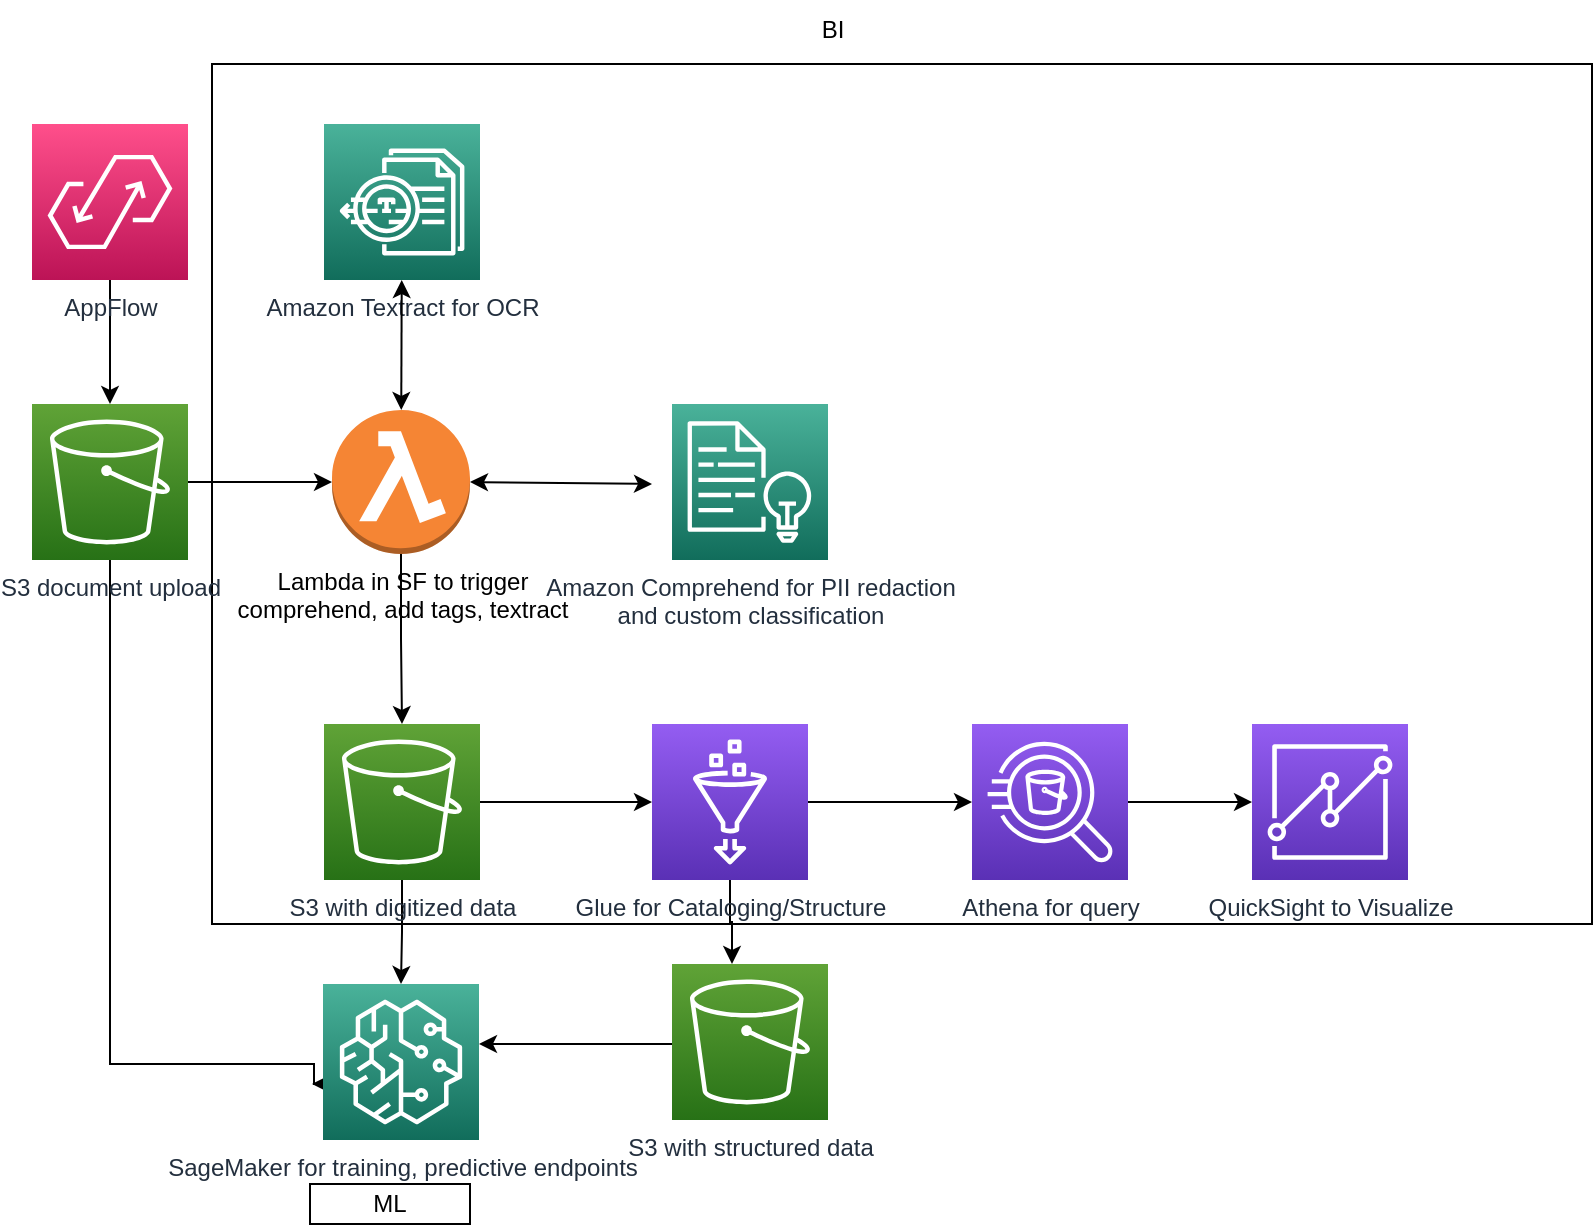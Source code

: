 <mxfile version="21.2.9" type="github">
  <diagram name="Page-1" id="jdnSOQs_2GVln9v3W2_q">
    <mxGraphModel dx="1674" dy="1847" grid="1" gridSize="10" guides="1" tooltips="1" connect="1" arrows="1" fold="1" page="1" pageScale="1" pageWidth="850" pageHeight="1100" math="0" shadow="0">
      <root>
        <mxCell id="0" />
        <mxCell id="1" parent="0" />
        <mxCell id="_Re31vjXfSoR_hE4Zo4s-27" value="" style="rounded=0;whiteSpace=wrap;html=1;" vertex="1" parent="1">
          <mxGeometry x="140" y="-10" width="690" height="430" as="geometry" />
        </mxCell>
        <mxCell id="_Re31vjXfSoR_hE4Zo4s-10" value="" style="edgeStyle=orthogonalEdgeStyle;rounded=0;orthogonalLoop=1;jettySize=auto;html=1;" edge="1" parent="1" source="_Re31vjXfSoR_hE4Zo4s-1" target="_Re31vjXfSoR_hE4Zo4s-6">
          <mxGeometry relative="1" as="geometry" />
        </mxCell>
        <mxCell id="_Re31vjXfSoR_hE4Zo4s-26" style="edgeStyle=orthogonalEdgeStyle;rounded=0;orthogonalLoop=1;jettySize=auto;html=1;" edge="1" parent="1" source="_Re31vjXfSoR_hE4Zo4s-1">
          <mxGeometry relative="1" as="geometry">
            <mxPoint x="190" y="500" as="targetPoint" />
            <Array as="points">
              <mxPoint x="89" y="490" />
              <mxPoint x="191" y="490" />
            </Array>
          </mxGeometry>
        </mxCell>
        <mxCell id="_Re31vjXfSoR_hE4Zo4s-1" value="S3 document upload" style="sketch=0;points=[[0,0,0],[0.25,0,0],[0.5,0,0],[0.75,0,0],[1,0,0],[0,1,0],[0.25,1,0],[0.5,1,0],[0.75,1,0],[1,1,0],[0,0.25,0],[0,0.5,0],[0,0.75,0],[1,0.25,0],[1,0.5,0],[1,0.75,0]];outlineConnect=0;fontColor=#232F3E;gradientColor=#60A337;gradientDirection=north;fillColor=#277116;strokeColor=#ffffff;dashed=0;verticalLabelPosition=bottom;verticalAlign=top;align=center;html=1;fontSize=12;fontStyle=0;aspect=fixed;shape=mxgraph.aws4.resourceIcon;resIcon=mxgraph.aws4.s3;" vertex="1" parent="1">
          <mxGeometry x="50" y="160" width="78" height="78" as="geometry" />
        </mxCell>
        <mxCell id="_Re31vjXfSoR_hE4Zo4s-3" value="Amazon Textract for OCR" style="sketch=0;points=[[0,0,0],[0.25,0,0],[0.5,0,0],[0.75,0,0],[1,0,0],[0,1,0],[0.25,1,0],[0.5,1,0],[0.75,1,0],[1,1,0],[0,0.25,0],[0,0.5,0],[0,0.75,0],[1,0.25,0],[1,0.5,0],[1,0.75,0]];outlineConnect=0;fontColor=#232F3E;gradientColor=#4AB29A;gradientDirection=north;fillColor=#116D5B;strokeColor=#ffffff;dashed=0;verticalLabelPosition=bottom;verticalAlign=top;align=center;html=1;fontSize=12;fontStyle=0;aspect=fixed;shape=mxgraph.aws4.resourceIcon;resIcon=mxgraph.aws4.textract;" vertex="1" parent="1">
          <mxGeometry x="196" y="20" width="78" height="78" as="geometry" />
        </mxCell>
        <mxCell id="_Re31vjXfSoR_hE4Zo4s-4" value="&lt;div&gt;Amazon Comprehend for PII redaction &lt;br&gt;&lt;/div&gt;&lt;div&gt;and custom classification&lt;/div&gt;" style="sketch=0;points=[[0,0,0],[0.25,0,0],[0.5,0,0],[0.75,0,0],[1,0,0],[0,1,0],[0.25,1,0],[0.5,1,0],[0.75,1,0],[1,1,0],[0,0.25,0],[0,0.5,0],[0,0.75,0],[1,0.25,0],[1,0.5,0],[1,0.75,0]];outlineConnect=0;fontColor=#232F3E;gradientColor=#4AB29A;gradientDirection=north;fillColor=#116D5B;strokeColor=#ffffff;dashed=0;verticalLabelPosition=bottom;verticalAlign=top;align=center;html=1;fontSize=12;fontStyle=0;aspect=fixed;shape=mxgraph.aws4.resourceIcon;resIcon=mxgraph.aws4.comprehend;" vertex="1" parent="1">
          <mxGeometry x="370" y="160" width="78" height="78" as="geometry" />
        </mxCell>
        <mxCell id="_Re31vjXfSoR_hE4Zo4s-18" value="" style="edgeStyle=orthogonalEdgeStyle;rounded=0;orthogonalLoop=1;jettySize=auto;html=1;" edge="1" parent="1" source="_Re31vjXfSoR_hE4Zo4s-5" target="_Re31vjXfSoR_hE4Zo4s-14">
          <mxGeometry relative="1" as="geometry" />
        </mxCell>
        <mxCell id="_Re31vjXfSoR_hE4Zo4s-28" value="" style="edgeStyle=orthogonalEdgeStyle;rounded=0;orthogonalLoop=1;jettySize=auto;html=1;" edge="1" parent="1" source="_Re31vjXfSoR_hE4Zo4s-5" target="_Re31vjXfSoR_hE4Zo4s-24">
          <mxGeometry relative="1" as="geometry">
            <Array as="points">
              <mxPoint x="399" y="419" />
              <mxPoint x="400" y="419" />
            </Array>
          </mxGeometry>
        </mxCell>
        <mxCell id="_Re31vjXfSoR_hE4Zo4s-5" value="Glue for Cataloging/Structure" style="sketch=0;points=[[0,0,0],[0.25,0,0],[0.5,0,0],[0.75,0,0],[1,0,0],[0,1,0],[0.25,1,0],[0.5,1,0],[0.75,1,0],[1,1,0],[0,0.25,0],[0,0.5,0],[0,0.75,0],[1,0.25,0],[1,0.5,0],[1,0.75,0]];outlineConnect=0;fontColor=#232F3E;gradientColor=#945DF2;gradientDirection=north;fillColor=#5A30B5;strokeColor=#ffffff;dashed=0;verticalLabelPosition=bottom;verticalAlign=top;align=center;html=1;fontSize=12;fontStyle=0;aspect=fixed;shape=mxgraph.aws4.resourceIcon;resIcon=mxgraph.aws4.glue;" vertex="1" parent="1">
          <mxGeometry x="360" y="320" width="78" height="78" as="geometry" />
        </mxCell>
        <mxCell id="_Re31vjXfSoR_hE4Zo4s-13" value="" style="edgeStyle=orthogonalEdgeStyle;rounded=0;orthogonalLoop=1;jettySize=auto;html=1;" edge="1" parent="1" source="_Re31vjXfSoR_hE4Zo4s-6" target="_Re31vjXfSoR_hE4Zo4s-8">
          <mxGeometry relative="1" as="geometry" />
        </mxCell>
        <mxCell id="_Re31vjXfSoR_hE4Zo4s-6" value="&lt;div&gt;Lambda in SF to trigger&lt;/div&gt;&lt;div&gt;comprehend, add tags, textract&lt;br&gt;&lt;/div&gt;" style="outlineConnect=0;dashed=0;verticalLabelPosition=bottom;verticalAlign=top;align=center;html=1;shape=mxgraph.aws3.lambda_function;fillColor=#F58534;gradientColor=none;" vertex="1" parent="1">
          <mxGeometry x="200" y="163" width="69" height="72" as="geometry" />
        </mxCell>
        <mxCell id="_Re31vjXfSoR_hE4Zo4s-9" value="" style="edgeStyle=orthogonalEdgeStyle;rounded=0;orthogonalLoop=1;jettySize=auto;html=1;" edge="1" parent="1" source="_Re31vjXfSoR_hE4Zo4s-7" target="_Re31vjXfSoR_hE4Zo4s-1">
          <mxGeometry relative="1" as="geometry" />
        </mxCell>
        <mxCell id="_Re31vjXfSoR_hE4Zo4s-7" value="AppFlow" style="sketch=0;points=[[0,0,0],[0.25,0,0],[0.5,0,0],[0.75,0,0],[1,0,0],[0,1,0],[0.25,1,0],[0.5,1,0],[0.75,1,0],[1,1,0],[0,0.25,0],[0,0.5,0],[0,0.75,0],[1,0.25,0],[1,0.5,0],[1,0.75,0]];outlineConnect=0;fontColor=#232F3E;gradientColor=#FF4F8B;gradientDirection=north;fillColor=#BC1356;strokeColor=#ffffff;dashed=0;verticalLabelPosition=bottom;verticalAlign=top;align=center;html=1;fontSize=12;fontStyle=0;aspect=fixed;shape=mxgraph.aws4.resourceIcon;resIcon=mxgraph.aws4.appflow;" vertex="1" parent="1">
          <mxGeometry x="50" y="20" width="78" height="78" as="geometry" />
        </mxCell>
        <mxCell id="_Re31vjXfSoR_hE4Zo4s-17" value="" style="edgeStyle=orthogonalEdgeStyle;rounded=0;orthogonalLoop=1;jettySize=auto;html=1;" edge="1" parent="1" source="_Re31vjXfSoR_hE4Zo4s-8" target="_Re31vjXfSoR_hE4Zo4s-5">
          <mxGeometry relative="1" as="geometry" />
        </mxCell>
        <mxCell id="_Re31vjXfSoR_hE4Zo4s-23" value="" style="edgeStyle=orthogonalEdgeStyle;rounded=0;orthogonalLoop=1;jettySize=auto;html=1;" edge="1" parent="1" source="_Re31vjXfSoR_hE4Zo4s-8" target="_Re31vjXfSoR_hE4Zo4s-16">
          <mxGeometry relative="1" as="geometry" />
        </mxCell>
        <mxCell id="_Re31vjXfSoR_hE4Zo4s-8" value="S3 with digitized data" style="sketch=0;points=[[0,0,0],[0.25,0,0],[0.5,0,0],[0.75,0,0],[1,0,0],[0,1,0],[0.25,1,0],[0.5,1,0],[0.75,1,0],[1,1,0],[0,0.25,0],[0,0.5,0],[0,0.75,0],[1,0.25,0],[1,0.5,0],[1,0.75,0]];outlineConnect=0;fontColor=#232F3E;gradientColor=#60A337;gradientDirection=north;fillColor=#277116;strokeColor=#ffffff;dashed=0;verticalLabelPosition=bottom;verticalAlign=top;align=center;html=1;fontSize=12;fontStyle=0;aspect=fixed;shape=mxgraph.aws4.resourceIcon;resIcon=mxgraph.aws4.s3;" vertex="1" parent="1">
          <mxGeometry x="196" y="320" width="78" height="78" as="geometry" />
        </mxCell>
        <mxCell id="_Re31vjXfSoR_hE4Zo4s-19" value="" style="edgeStyle=orthogonalEdgeStyle;rounded=0;orthogonalLoop=1;jettySize=auto;html=1;" edge="1" parent="1" source="_Re31vjXfSoR_hE4Zo4s-14" target="_Re31vjXfSoR_hE4Zo4s-15">
          <mxGeometry relative="1" as="geometry" />
        </mxCell>
        <mxCell id="_Re31vjXfSoR_hE4Zo4s-14" value="Athena for query" style="sketch=0;points=[[0,0,0],[0.25,0,0],[0.5,0,0],[0.75,0,0],[1,0,0],[0,1,0],[0.25,1,0],[0.5,1,0],[0.75,1,0],[1,1,0],[0,0.25,0],[0,0.5,0],[0,0.75,0],[1,0.25,0],[1,0.5,0],[1,0.75,0]];outlineConnect=0;fontColor=#232F3E;gradientColor=#945DF2;gradientDirection=north;fillColor=#5A30B5;strokeColor=#ffffff;dashed=0;verticalLabelPosition=bottom;verticalAlign=top;align=center;html=1;fontSize=12;fontStyle=0;aspect=fixed;shape=mxgraph.aws4.resourceIcon;resIcon=mxgraph.aws4.athena;" vertex="1" parent="1">
          <mxGeometry x="520" y="320" width="78" height="78" as="geometry" />
        </mxCell>
        <mxCell id="_Re31vjXfSoR_hE4Zo4s-15" value="QuickSight to Visualize" style="sketch=0;points=[[0,0,0],[0.25,0,0],[0.5,0,0],[0.75,0,0],[1,0,0],[0,1,0],[0.25,1,0],[0.5,1,0],[0.75,1,0],[1,1,0],[0,0.25,0],[0,0.5,0],[0,0.75,0],[1,0.25,0],[1,0.5,0],[1,0.75,0]];outlineConnect=0;fontColor=#232F3E;gradientColor=#945DF2;gradientDirection=north;fillColor=#5A30B5;strokeColor=#ffffff;dashed=0;verticalLabelPosition=bottom;verticalAlign=top;align=center;html=1;fontSize=12;fontStyle=0;aspect=fixed;shape=mxgraph.aws4.resourceIcon;resIcon=mxgraph.aws4.quicksight;" vertex="1" parent="1">
          <mxGeometry x="660" y="320" width="78" height="78" as="geometry" />
        </mxCell>
        <mxCell id="_Re31vjXfSoR_hE4Zo4s-16" value="SageMaker for training, predictive endpoints" style="sketch=0;points=[[0,0,0],[0.25,0,0],[0.5,0,0],[0.75,0,0],[1,0,0],[0,1,0],[0.25,1,0],[0.5,1,0],[0.75,1,0],[1,1,0],[0,0.25,0],[0,0.5,0],[0,0.75,0],[1,0.25,0],[1,0.5,0],[1,0.75,0]];outlineConnect=0;fontColor=#232F3E;gradientColor=#4AB29A;gradientDirection=north;fillColor=#116D5B;strokeColor=#ffffff;dashed=0;verticalLabelPosition=bottom;verticalAlign=top;align=center;html=1;fontSize=12;fontStyle=0;aspect=fixed;shape=mxgraph.aws4.resourceIcon;resIcon=mxgraph.aws4.sagemaker;" vertex="1" parent="1">
          <mxGeometry x="195.5" y="450" width="78" height="78" as="geometry" />
        </mxCell>
        <mxCell id="_Re31vjXfSoR_hE4Zo4s-21" value="" style="endArrow=classic;startArrow=classic;html=1;rounded=0;" edge="1" parent="1" source="_Re31vjXfSoR_hE4Zo4s-6" target="_Re31vjXfSoR_hE4Zo4s-3">
          <mxGeometry width="50" height="50" relative="1" as="geometry">
            <mxPoint x="307" y="165" as="sourcePoint" />
            <mxPoint x="357" y="115" as="targetPoint" />
            <Array as="points" />
          </mxGeometry>
        </mxCell>
        <mxCell id="_Re31vjXfSoR_hE4Zo4s-22" value="" style="endArrow=classic;startArrow=classic;html=1;rounded=0;exitX=1;exitY=0.5;exitDx=0;exitDy=0;exitPerimeter=0;" edge="1" parent="1" source="_Re31vjXfSoR_hE4Zo4s-6">
          <mxGeometry width="50" height="50" relative="1" as="geometry">
            <mxPoint x="400" y="300" as="sourcePoint" />
            <mxPoint x="360" y="200" as="targetPoint" />
          </mxGeometry>
        </mxCell>
        <mxCell id="_Re31vjXfSoR_hE4Zo4s-25" value="" style="edgeStyle=orthogonalEdgeStyle;rounded=0;orthogonalLoop=1;jettySize=auto;html=1;" edge="1" parent="1" source="_Re31vjXfSoR_hE4Zo4s-24" target="_Re31vjXfSoR_hE4Zo4s-16">
          <mxGeometry relative="1" as="geometry">
            <Array as="points">
              <mxPoint x="350" y="480" />
              <mxPoint x="350" y="480" />
            </Array>
          </mxGeometry>
        </mxCell>
        <mxCell id="_Re31vjXfSoR_hE4Zo4s-24" value="S3 with structured data" style="sketch=0;points=[[0,0,0],[0.25,0,0],[0.5,0,0],[0.75,0,0],[1,0,0],[0,1,0],[0.25,1,0],[0.5,1,0],[0.75,1,0],[1,1,0],[0,0.25,0],[0,0.5,0],[0,0.75,0],[1,0.25,0],[1,0.5,0],[1,0.75,0]];outlineConnect=0;fontColor=#232F3E;gradientColor=#60A337;gradientDirection=north;fillColor=#277116;strokeColor=#ffffff;dashed=0;verticalLabelPosition=bottom;verticalAlign=top;align=center;html=1;fontSize=12;fontStyle=0;aspect=fixed;shape=mxgraph.aws4.resourceIcon;resIcon=mxgraph.aws4.s3;" vertex="1" parent="1">
          <mxGeometry x="370" y="440" width="78" height="78" as="geometry" />
        </mxCell>
        <mxCell id="_Re31vjXfSoR_hE4Zo4s-29" value="ML" style="whiteSpace=wrap;html=1;" vertex="1" parent="1">
          <mxGeometry x="189" y="550" width="80" height="20" as="geometry" />
        </mxCell>
        <mxCell id="_Re31vjXfSoR_hE4Zo4s-30" value="BI" style="text;html=1;align=center;verticalAlign=middle;resizable=0;points=[];autosize=1;strokeColor=none;fillColor=none;" vertex="1" parent="1">
          <mxGeometry x="435" y="-42" width="30" height="30" as="geometry" />
        </mxCell>
      </root>
    </mxGraphModel>
  </diagram>
</mxfile>
